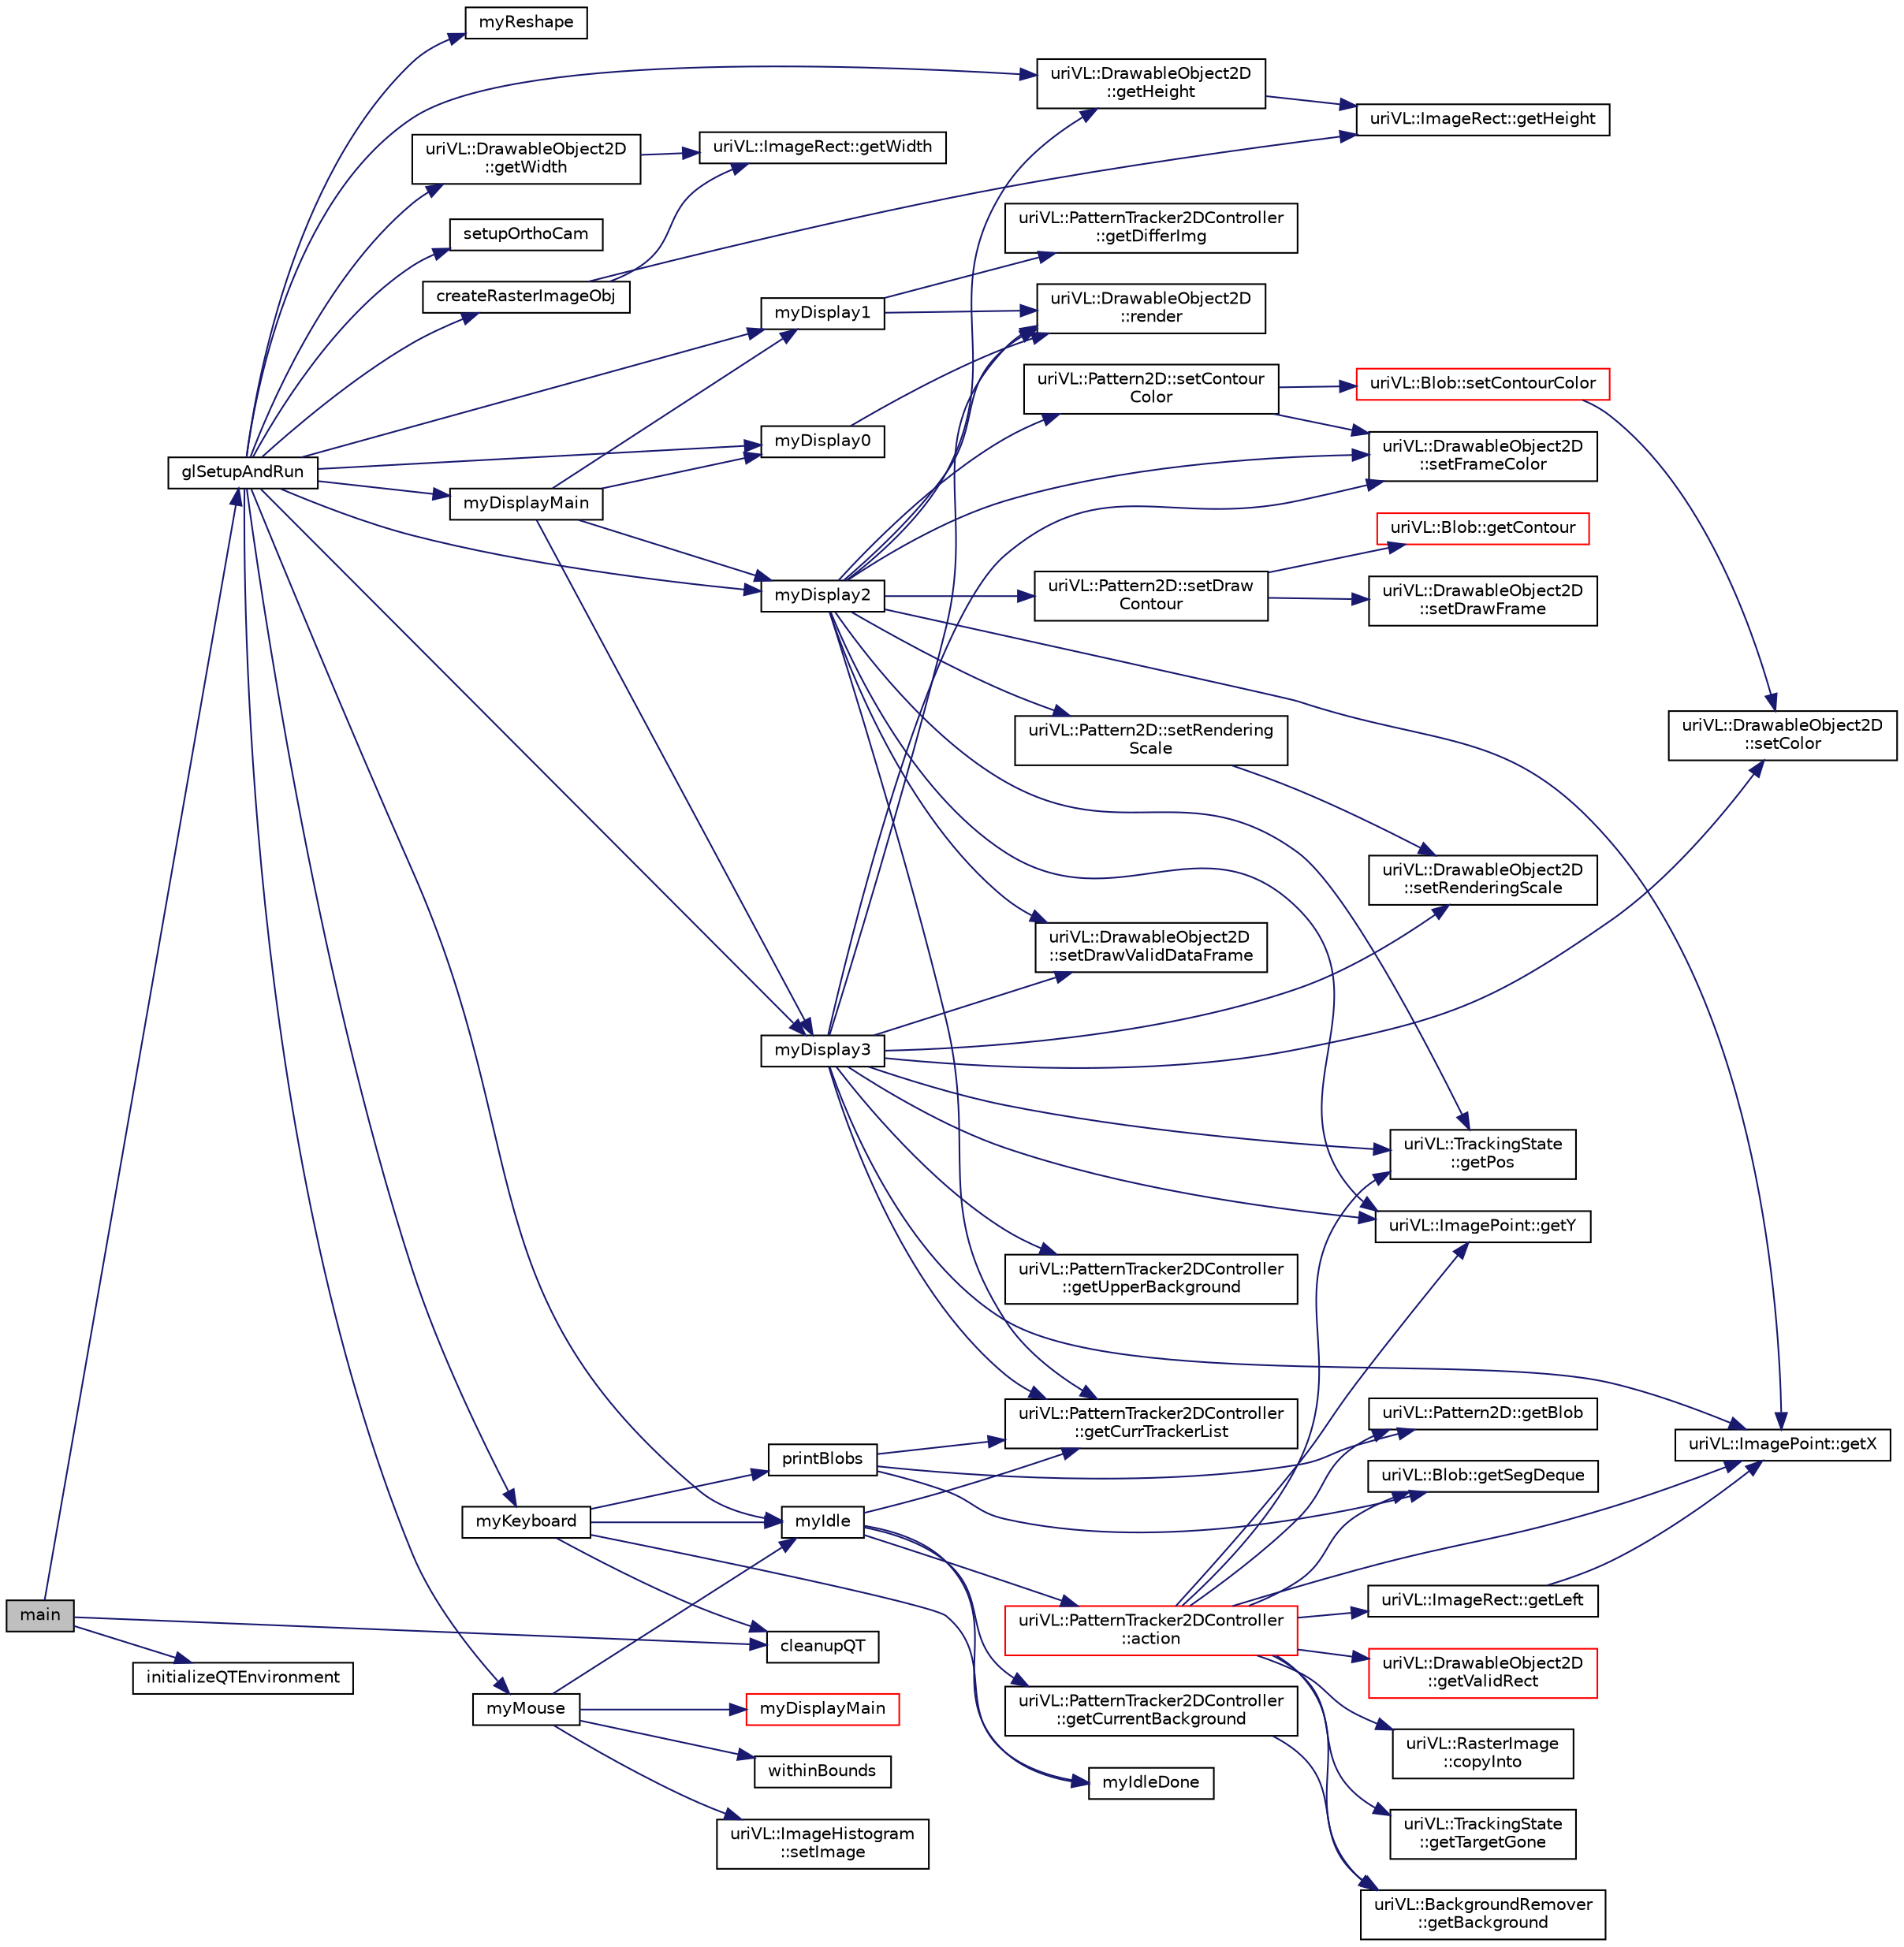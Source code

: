 digraph "main"
{
  edge [fontname="Helvetica",fontsize="10",labelfontname="Helvetica",labelfontsize="10"];
  node [fontname="Helvetica",fontsize="10",shape=record];
  rankdir="LR";
  Node1 [label="main",height=0.2,width=0.4,color="black", fillcolor="grey75", style="filled", fontcolor="black"];
  Node1 -> Node2 [color="midnightblue",fontsize="10",style="solid",fontname="Helvetica"];
  Node2 [label="cleanupQT",height=0.2,width=0.4,color="black", fillcolor="white", style="filled",URL="$Tracking2DPattern__main_8cpp.html#aacd0165f2c23bad146febb560c1b2c9c"];
  Node1 -> Node3 [color="midnightblue",fontsize="10",style="solid",fontname="Helvetica"];
  Node3 [label="glSetupAndRun",height=0.2,width=0.4,color="black", fillcolor="white", style="filled",URL="$Tracking2DPattern__main_8cpp.html#a90c375f0670dbde0c466ef8e5b8501b2"];
  Node3 -> Node4 [color="midnightblue",fontsize="10",style="solid",fontname="Helvetica"];
  Node4 [label="createRasterImageObj",height=0.2,width=0.4,color="black", fillcolor="white", style="filled",URL="$Tracking2DPattern__main_8cpp.html#ac85cb0ad2757c794788cef3bea1b268e"];
  Node4 -> Node5 [color="midnightblue",fontsize="10",style="solid",fontname="Helvetica"];
  Node5 [label="uriVL::ImageRect::getHeight",height=0.2,width=0.4,color="black", fillcolor="white", style="filled",URL="$classuriVL_1_1ImageRect.html#aa757d85ab5d5230bc0ca53f5960e14f3",tooltip="Returns the height of the rectangle. "];
  Node4 -> Node6 [color="midnightblue",fontsize="10",style="solid",fontname="Helvetica"];
  Node6 [label="uriVL::ImageRect::getWidth",height=0.2,width=0.4,color="black", fillcolor="white", style="filled",URL="$classuriVL_1_1ImageRect.html#a1081dc6f638b33ebf30d0a43d51289ef",tooltip="Returns the width of the rectangle. "];
  Node3 -> Node7 [color="midnightblue",fontsize="10",style="solid",fontname="Helvetica"];
  Node7 [label="uriVL::DrawableObject2D\l::getHeight",height=0.2,width=0.4,color="black", fillcolor="white", style="filled",URL="$classuriVL_1_1DrawableObject2D.html#a0fa48af9667c5a4b53bd2a9bf0eea240",tooltip="Returns the number of rows for the image. "];
  Node7 -> Node5 [color="midnightblue",fontsize="10",style="solid",fontname="Helvetica"];
  Node3 -> Node8 [color="midnightblue",fontsize="10",style="solid",fontname="Helvetica"];
  Node8 [label="uriVL::DrawableObject2D\l::getWidth",height=0.2,width=0.4,color="black", fillcolor="white", style="filled",URL="$classuriVL_1_1DrawableObject2D.html#a01127dbd10a99cdbb7596e48539068c9",tooltip="Returns the number of columns for the image. "];
  Node8 -> Node6 [color="midnightblue",fontsize="10",style="solid",fontname="Helvetica"];
  Node3 -> Node9 [color="midnightblue",fontsize="10",style="solid",fontname="Helvetica"];
  Node9 [label="myDisplay0",height=0.2,width=0.4,color="black", fillcolor="white", style="filled",URL="$Tracking2DPattern__main_8cpp.html#a203e370232115e0fd93fae4a255d9d7d"];
  Node9 -> Node10 [color="midnightblue",fontsize="10",style="solid",fontname="Helvetica"];
  Node10 [label="uriVL::DrawableObject2D\l::render",height=0.2,width=0.4,color="black", fillcolor="white", style="filled",URL="$classuriVL_1_1DrawableObject2D.html#ac8e503cfade891e7ac2a25467cb7d24a",tooltip="Renders the object at the default depth and (0, 0) location. "];
  Node3 -> Node11 [color="midnightblue",fontsize="10",style="solid",fontname="Helvetica"];
  Node11 [label="myDisplay1",height=0.2,width=0.4,color="black", fillcolor="white", style="filled",URL="$Tracking2DPattern__main_8cpp.html#a7af0867a250b60f1375c843341bc40b6"];
  Node11 -> Node12 [color="midnightblue",fontsize="10",style="solid",fontname="Helvetica"];
  Node12 [label="uriVL::PatternTracker2DController\l::getDifferImg",height=0.2,width=0.4,color="black", fillcolor="white", style="filled",URL="$classuriVL_1_1PatternTracker2DController.html#af9311b7447488be000b2caa1e8eabdea"];
  Node11 -> Node10 [color="midnightblue",fontsize="10",style="solid",fontname="Helvetica"];
  Node3 -> Node13 [color="midnightblue",fontsize="10",style="solid",fontname="Helvetica"];
  Node13 [label="myDisplay2",height=0.2,width=0.4,color="black", fillcolor="white", style="filled",URL="$Tracking2DPattern__main_8cpp.html#a77634c375a18c94063bc5f225fdd2c6b"];
  Node13 -> Node7 [color="midnightblue",fontsize="10",style="solid",fontname="Helvetica"];
  Node13 -> Node14 [color="midnightblue",fontsize="10",style="solid",fontname="Helvetica"];
  Node14 [label="uriVL::PatternTracker2DController\l::getCurrTrackerList",height=0.2,width=0.4,color="black", fillcolor="white", style="filled",URL="$classuriVL_1_1PatternTracker2DController.html#a22038de601e8edbe6bda8c982f2bb44a",tooltip="Get current list<PatternTracker2D*> "];
  Node13 -> Node15 [color="midnightblue",fontsize="10",style="solid",fontname="Helvetica"];
  Node15 [label="uriVL::Pattern2D::setContour\lColor",height=0.2,width=0.4,color="black", fillcolor="white", style="filled",URL="$classuriVL_1_1Pattern2D.html#a66f74ee325a08803e65e3ddb8c168378",tooltip="Assigns a rendering color to the contour (alpha is set to 1) "];
  Node15 -> Node16 [color="midnightblue",fontsize="10",style="solid",fontname="Helvetica"];
  Node16 [label="uriVL::Blob::setContourColor",height=0.2,width=0.4,color="red", fillcolor="white", style="filled",URL="$classuriVL_1_1Blob.html#aa4bec181d115a2539a58842e7fbbc46f",tooltip="Assigns a rendering color to the contour (alpha is set to 1) "];
  Node16 -> Node17 [color="midnightblue",fontsize="10",style="solid",fontname="Helvetica"];
  Node17 [label="uriVL::DrawableObject2D\l::setColor",height=0.2,width=0.4,color="black", fillcolor="white", style="filled",URL="$classuriVL_1_1DrawableObject2D.html#a1b40f274066103a117470c82fdd35658",tooltip="Assigns a rendering color to the object (alpha is set to 1) "];
  Node15 -> Node18 [color="midnightblue",fontsize="10",style="solid",fontname="Helvetica"];
  Node18 [label="uriVL::DrawableObject2D\l::setFrameColor",height=0.2,width=0.4,color="black", fillcolor="white", style="filled",URL="$classuriVL_1_1DrawableObject2D.html#abb392c87ddbf456aa7302593d1b6c71b",tooltip="Specifies the a color for the frame of this object. "];
  Node13 -> Node19 [color="midnightblue",fontsize="10",style="solid",fontname="Helvetica"];
  Node19 [label="uriVL::Pattern2D::setDraw\lContour",height=0.2,width=0.4,color="black", fillcolor="white", style="filled",URL="$classuriVL_1_1Pattern2D.html#a98f1dd64f61a6f31890d66c6116df54c",tooltip="Tells the blob whether its contour should be drawn when the pattern is rendered. "];
  Node19 -> Node20 [color="midnightblue",fontsize="10",style="solid",fontname="Helvetica"];
  Node20 [label="uriVL::Blob::getContour",height=0.2,width=0.4,color="red", fillcolor="white", style="filled",URL="$classuriVL_1_1Blob.html#a744ca76a2de366741f983c05328714d8",tooltip="Get the contour of the blob. "];
  Node19 -> Node21 [color="midnightblue",fontsize="10",style="solid",fontname="Helvetica"];
  Node21 [label="uriVL::DrawableObject2D\l::setDrawFrame",height=0.2,width=0.4,color="black", fillcolor="white", style="filled",URL="$classuriVL_1_1DrawableObject2D.html#a5a09233c99c92bb5f464c01ddd128809",tooltip="Indicates whether this image&#39;s bounding rectangle should be indicated by a color frame. "];
  Node13 -> Node22 [color="midnightblue",fontsize="10",style="solid",fontname="Helvetica"];
  Node22 [label="uriVL::DrawableObject2D\l::setDrawValidDataFrame",height=0.2,width=0.4,color="black", fillcolor="white", style="filled",URL="$classuriVL_1_1DrawableObject2D.html#a564ef9a17772a6858628b26af0accf6d",tooltip="Indicates whether this image&#39;s valid data rectangle should be indicated by a color frame..."];
  Node13 -> Node18 [color="midnightblue",fontsize="10",style="solid",fontname="Helvetica"];
  Node13 -> Node23 [color="midnightblue",fontsize="10",style="solid",fontname="Helvetica"];
  Node23 [label="uriVL::TrackingState\l::getPos",height=0.2,width=0.4,color="black", fillcolor="white", style="filled",URL="$classuriVL_1_1TrackingState.html#a00a2021bf2969596941434f48bea56c3",tooltip="get the position in state information "];
  Node13 -> Node24 [color="midnightblue",fontsize="10",style="solid",fontname="Helvetica"];
  Node24 [label="uriVL::ImagePoint::getX",height=0.2,width=0.4,color="black", fillcolor="white", style="filled",URL="$classuriVL_1_1ImagePoint.html#a4845eb34e164c8dffd9b366cf61f3f5b",tooltip="Returns the point&#39;s x coordinate. "];
  Node13 -> Node25 [color="midnightblue",fontsize="10",style="solid",fontname="Helvetica"];
  Node25 [label="uriVL::ImagePoint::getY",height=0.2,width=0.4,color="black", fillcolor="white", style="filled",URL="$classuriVL_1_1ImagePoint.html#a4edda1ad5b1f3b39db3ac200dfddf016",tooltip="Returns the point&#39;s y coordinate. "];
  Node13 -> Node26 [color="midnightblue",fontsize="10",style="solid",fontname="Helvetica"];
  Node26 [label="uriVL::Pattern2D::setRendering\lScale",height=0.2,width=0.4,color="black", fillcolor="white", style="filled",URL="$classuriVL_1_1Pattern2D.html#ad97d2d1ae75d074596c0c55d669eebe7",tooltip="Sets a uniform scale at which this image should be rendered. "];
  Node26 -> Node27 [color="midnightblue",fontsize="10",style="solid",fontname="Helvetica"];
  Node27 [label="uriVL::DrawableObject2D\l::setRenderingScale",height=0.2,width=0.4,color="black", fillcolor="white", style="filled",URL="$classuriVL_1_1DrawableObject2D.html#acfa7793e58dce0be22f1e2fb93182073",tooltip="Sets a uniform scale at which this object should be rendered. "];
  Node13 -> Node10 [color="midnightblue",fontsize="10",style="solid",fontname="Helvetica"];
  Node3 -> Node28 [color="midnightblue",fontsize="10",style="solid",fontname="Helvetica"];
  Node28 [label="myDisplay3",height=0.2,width=0.4,color="black", fillcolor="white", style="filled",URL="$Tracking2DPattern__main_8cpp.html#aefcbd7b72ee22e422927277f895f0d06"];
  Node28 -> Node29 [color="midnightblue",fontsize="10",style="solid",fontname="Helvetica"];
  Node29 [label="uriVL::PatternTracker2DController\l::getUpperBackground",height=0.2,width=0.4,color="black", fillcolor="white", style="filled",URL="$classuriVL_1_1PatternTracker2DController.html#a9597cd89b0d4f3480f3928acc013cfb1",tooltip="return upperBcknd_ "];
  Node28 -> Node14 [color="midnightblue",fontsize="10",style="solid",fontname="Helvetica"];
  Node28 -> Node17 [color="midnightblue",fontsize="10",style="solid",fontname="Helvetica"];
  Node28 -> Node22 [color="midnightblue",fontsize="10",style="solid",fontname="Helvetica"];
  Node28 -> Node18 [color="midnightblue",fontsize="10",style="solid",fontname="Helvetica"];
  Node28 -> Node23 [color="midnightblue",fontsize="10",style="solid",fontname="Helvetica"];
  Node28 -> Node24 [color="midnightblue",fontsize="10",style="solid",fontname="Helvetica"];
  Node28 -> Node25 [color="midnightblue",fontsize="10",style="solid",fontname="Helvetica"];
  Node28 -> Node27 [color="midnightblue",fontsize="10",style="solid",fontname="Helvetica"];
  Node28 -> Node10 [color="midnightblue",fontsize="10",style="solid",fontname="Helvetica"];
  Node3 -> Node30 [color="midnightblue",fontsize="10",style="solid",fontname="Helvetica"];
  Node30 [label="myDisplayMain",height=0.2,width=0.4,color="black", fillcolor="white", style="filled",URL="$Tracking2DPattern__main_8cpp.html#af86ee6d7809b6842c4e285d141d718a7"];
  Node30 -> Node9 [color="midnightblue",fontsize="10",style="solid",fontname="Helvetica"];
  Node30 -> Node11 [color="midnightblue",fontsize="10",style="solid",fontname="Helvetica"];
  Node30 -> Node13 [color="midnightblue",fontsize="10",style="solid",fontname="Helvetica"];
  Node30 -> Node28 [color="midnightblue",fontsize="10",style="solid",fontname="Helvetica"];
  Node3 -> Node31 [color="midnightblue",fontsize="10",style="solid",fontname="Helvetica"];
  Node31 [label="myIdle",height=0.2,width=0.4,color="black", fillcolor="white", style="filled",URL="$Tracking2DPattern__main_8cpp.html#a8b6b5874f18eb288af28f2ea8dc37afd"];
  Node31 -> Node32 [color="midnightblue",fontsize="10",style="solid",fontname="Helvetica"];
  Node32 [label="uriVL::PatternTracker2DController\l::action",height=0.2,width=0.4,color="red", fillcolor="white", style="filled",URL="$classuriVL_1_1PatternTracker2DController.html#aa7bbc17870d4ef5e410fe0effe9e79dd",tooltip="Begin control loop find all blobs, (if some one new, send a tracker), update background using dynamic..."];
  Node32 -> Node33 [color="midnightblue",fontsize="10",style="solid",fontname="Helvetica"];
  Node33 [label="uriVL::DrawableObject2D\l::getValidRect",height=0.2,width=0.4,color="red", fillcolor="white", style="filled",URL="$classuriVL_1_1DrawableObject2D.html#ad654c2c5da02b3b20298c3eef4153874",tooltip="Returns the object&#39;s valid data rectangle. "];
  Node32 -> Node34 [color="midnightblue",fontsize="10",style="solid",fontname="Helvetica"];
  Node34 [label="uriVL::BackgroundRemover\l::getBackground",height=0.2,width=0.4,color="black", fillcolor="white", style="filled",URL="$classuriVL_1_1BackgroundRemover.html#ad8fac0a96fd8737444eb5befbd03aaa7",tooltip="get background_; "];
  Node32 -> Node35 [color="midnightblue",fontsize="10",style="solid",fontname="Helvetica"];
  Node35 [label="uriVL::RasterImage\l::copyInto",height=0.2,width=0.4,color="black", fillcolor="white", style="filled",URL="$classuriVL_1_1RasterImage.html#a945167dba31cc4a0ae359ab273dcdfea",tooltip="Copies this image into the one received as parameter. "];
  Node32 -> Node36 [color="midnightblue",fontsize="10",style="solid",fontname="Helvetica"];
  Node36 [label="uriVL::TrackingState\l::getTargetGone",height=0.2,width=0.4,color="black", fillcolor="white", style="filled",URL="$classuriVL_1_1TrackingState.html#ad70ca3d2a618daa8dd552009f4abb745",tooltip="get targetGone_ "];
  Node32 -> Node37 [color="midnightblue",fontsize="10",style="solid",fontname="Helvetica"];
  Node37 [label="uriVL::Pattern2D::getBlob",height=0.2,width=0.4,color="black", fillcolor="white", style="filled",URL="$classuriVL_1_1Pattern2D.html#a5112f133a39e81cc645749b2828f90d3",tooltip="Returns a reference to the pattern&#39;s blob data. "];
  Node32 -> Node38 [color="midnightblue",fontsize="10",style="solid",fontname="Helvetica"];
  Node38 [label="uriVL::Blob::getSegDeque",height=0.2,width=0.4,color="black", fillcolor="white", style="filled",URL="$classuriVL_1_1Blob.html#a2075d06742e561d4d0c547bb8a5b3b59",tooltip="returns a read-only reference to this blob&#39;s private segments structure. "];
  Node32 -> Node23 [color="midnightblue",fontsize="10",style="solid",fontname="Helvetica"];
  Node32 -> Node24 [color="midnightblue",fontsize="10",style="solid",fontname="Helvetica"];
  Node32 -> Node39 [color="midnightblue",fontsize="10",style="solid",fontname="Helvetica"];
  Node39 [label="uriVL::ImageRect::getLeft",height=0.2,width=0.4,color="black", fillcolor="white", style="filled",URL="$classuriVL_1_1ImageRect.html#a38bd531df6bd6c4892bca1a690feda13",tooltip="Returns the minimum x coordinate of the rectangle. "];
  Node39 -> Node24 [color="midnightblue",fontsize="10",style="solid",fontname="Helvetica"];
  Node32 -> Node25 [color="midnightblue",fontsize="10",style="solid",fontname="Helvetica"];
  Node31 -> Node14 [color="midnightblue",fontsize="10",style="solid",fontname="Helvetica"];
  Node31 -> Node40 [color="midnightblue",fontsize="10",style="solid",fontname="Helvetica"];
  Node40 [label="uriVL::PatternTracker2DController\l::getCurrentBackground",height=0.2,width=0.4,color="black", fillcolor="white", style="filled",URL="$classuriVL_1_1PatternTracker2DController.html#a78a0e9a5cdb83edb496eae0935abee8b"];
  Node40 -> Node34 [color="midnightblue",fontsize="10",style="solid",fontname="Helvetica"];
  Node31 -> Node41 [color="midnightblue",fontsize="10",style="solid",fontname="Helvetica"];
  Node41 [label="myIdleDone",height=0.2,width=0.4,color="black", fillcolor="white", style="filled",URL="$Tracking2DPattern__main_8cpp.html#aecb76b76a1aa99390ebe7615612927dd"];
  Node3 -> Node42 [color="midnightblue",fontsize="10",style="solid",fontname="Helvetica"];
  Node42 [label="myKeyboard",height=0.2,width=0.4,color="black", fillcolor="white", style="filled",URL="$Tracking2DPattern__main_8cpp.html#a2380242ef771b5a0d59cce4a680dc9df"];
  Node42 -> Node2 [color="midnightblue",fontsize="10",style="solid",fontname="Helvetica"];
  Node42 -> Node31 [color="midnightblue",fontsize="10",style="solid",fontname="Helvetica"];
  Node42 -> Node41 [color="midnightblue",fontsize="10",style="solid",fontname="Helvetica"];
  Node42 -> Node43 [color="midnightblue",fontsize="10",style="solid",fontname="Helvetica"];
  Node43 [label="printBlobs",height=0.2,width=0.4,color="black", fillcolor="white", style="filled",URL="$Tracking2DPattern__main_8cpp.html#ac245aa3310e50a37b3be6fa0256459cb"];
  Node43 -> Node14 [color="midnightblue",fontsize="10",style="solid",fontname="Helvetica"];
  Node43 -> Node37 [color="midnightblue",fontsize="10",style="solid",fontname="Helvetica"];
  Node43 -> Node38 [color="midnightblue",fontsize="10",style="solid",fontname="Helvetica"];
  Node3 -> Node44 [color="midnightblue",fontsize="10",style="solid",fontname="Helvetica"];
  Node44 [label="myMouse",height=0.2,width=0.4,color="black", fillcolor="white", style="filled",URL="$Tracking2DPattern__main_8cpp.html#a9bc4be0bf730d5bb02788a3969a9cdfa"];
  Node44 -> Node45 [color="midnightblue",fontsize="10",style="solid",fontname="Helvetica"];
  Node45 [label="withinBounds",height=0.2,width=0.4,color="black", fillcolor="white", style="filled",URL="$main__imageHistogram_8cpp.html#aed6e92f2f0191984fa9829e99a69dff0"];
  Node44 -> Node46 [color="midnightblue",fontsize="10",style="solid",fontname="Helvetica"];
  Node46 [label="uriVL::ImageHistogram\l::setImage",height=0.2,width=0.4,color="black", fillcolor="white", style="filled",URL="$classuriVL_1_1ImageHistogram.html#a1f624030e91b10c0c3d0afa6bcf6b723",tooltip="Assigns a new RasterImage and possibly an ImageRect over which to compute the histogram. "];
  Node44 -> Node47 [color="midnightblue",fontsize="10",style="solid",fontname="Helvetica"];
  Node47 [label="myDisplayMain",height=0.2,width=0.4,color="red", fillcolor="white", style="filled",URL="$main__imageHistogram_8cpp.html#af86ee6d7809b6842c4e285d141d718a7"];
  Node44 -> Node31 [color="midnightblue",fontsize="10",style="solid",fontname="Helvetica"];
  Node3 -> Node48 [color="midnightblue",fontsize="10",style="solid",fontname="Helvetica"];
  Node48 [label="myReshape",height=0.2,width=0.4,color="black", fillcolor="white", style="filled",URL="$Tracking2DPattern__main_8cpp.html#ae659bda7aa3ae9f52f7fed05f3c900fb"];
  Node3 -> Node49 [color="midnightblue",fontsize="10",style="solid",fontname="Helvetica"];
  Node49 [label="setupOrthoCam",height=0.2,width=0.4,color="black", fillcolor="white", style="filled",URL="$Tracking2DPattern__main_8cpp.html#a63754419aeda022dcd6db14eaddd530f"];
  Node1 -> Node50 [color="midnightblue",fontsize="10",style="solid",fontname="Helvetica"];
  Node50 [label="initializeQTEnvironment",height=0.2,width=0.4,color="black", fillcolor="white", style="filled",URL="$Tracking2DPattern__main_8cpp.html#a0672b041b5eec1b80073dbb043e6b625"];
}
